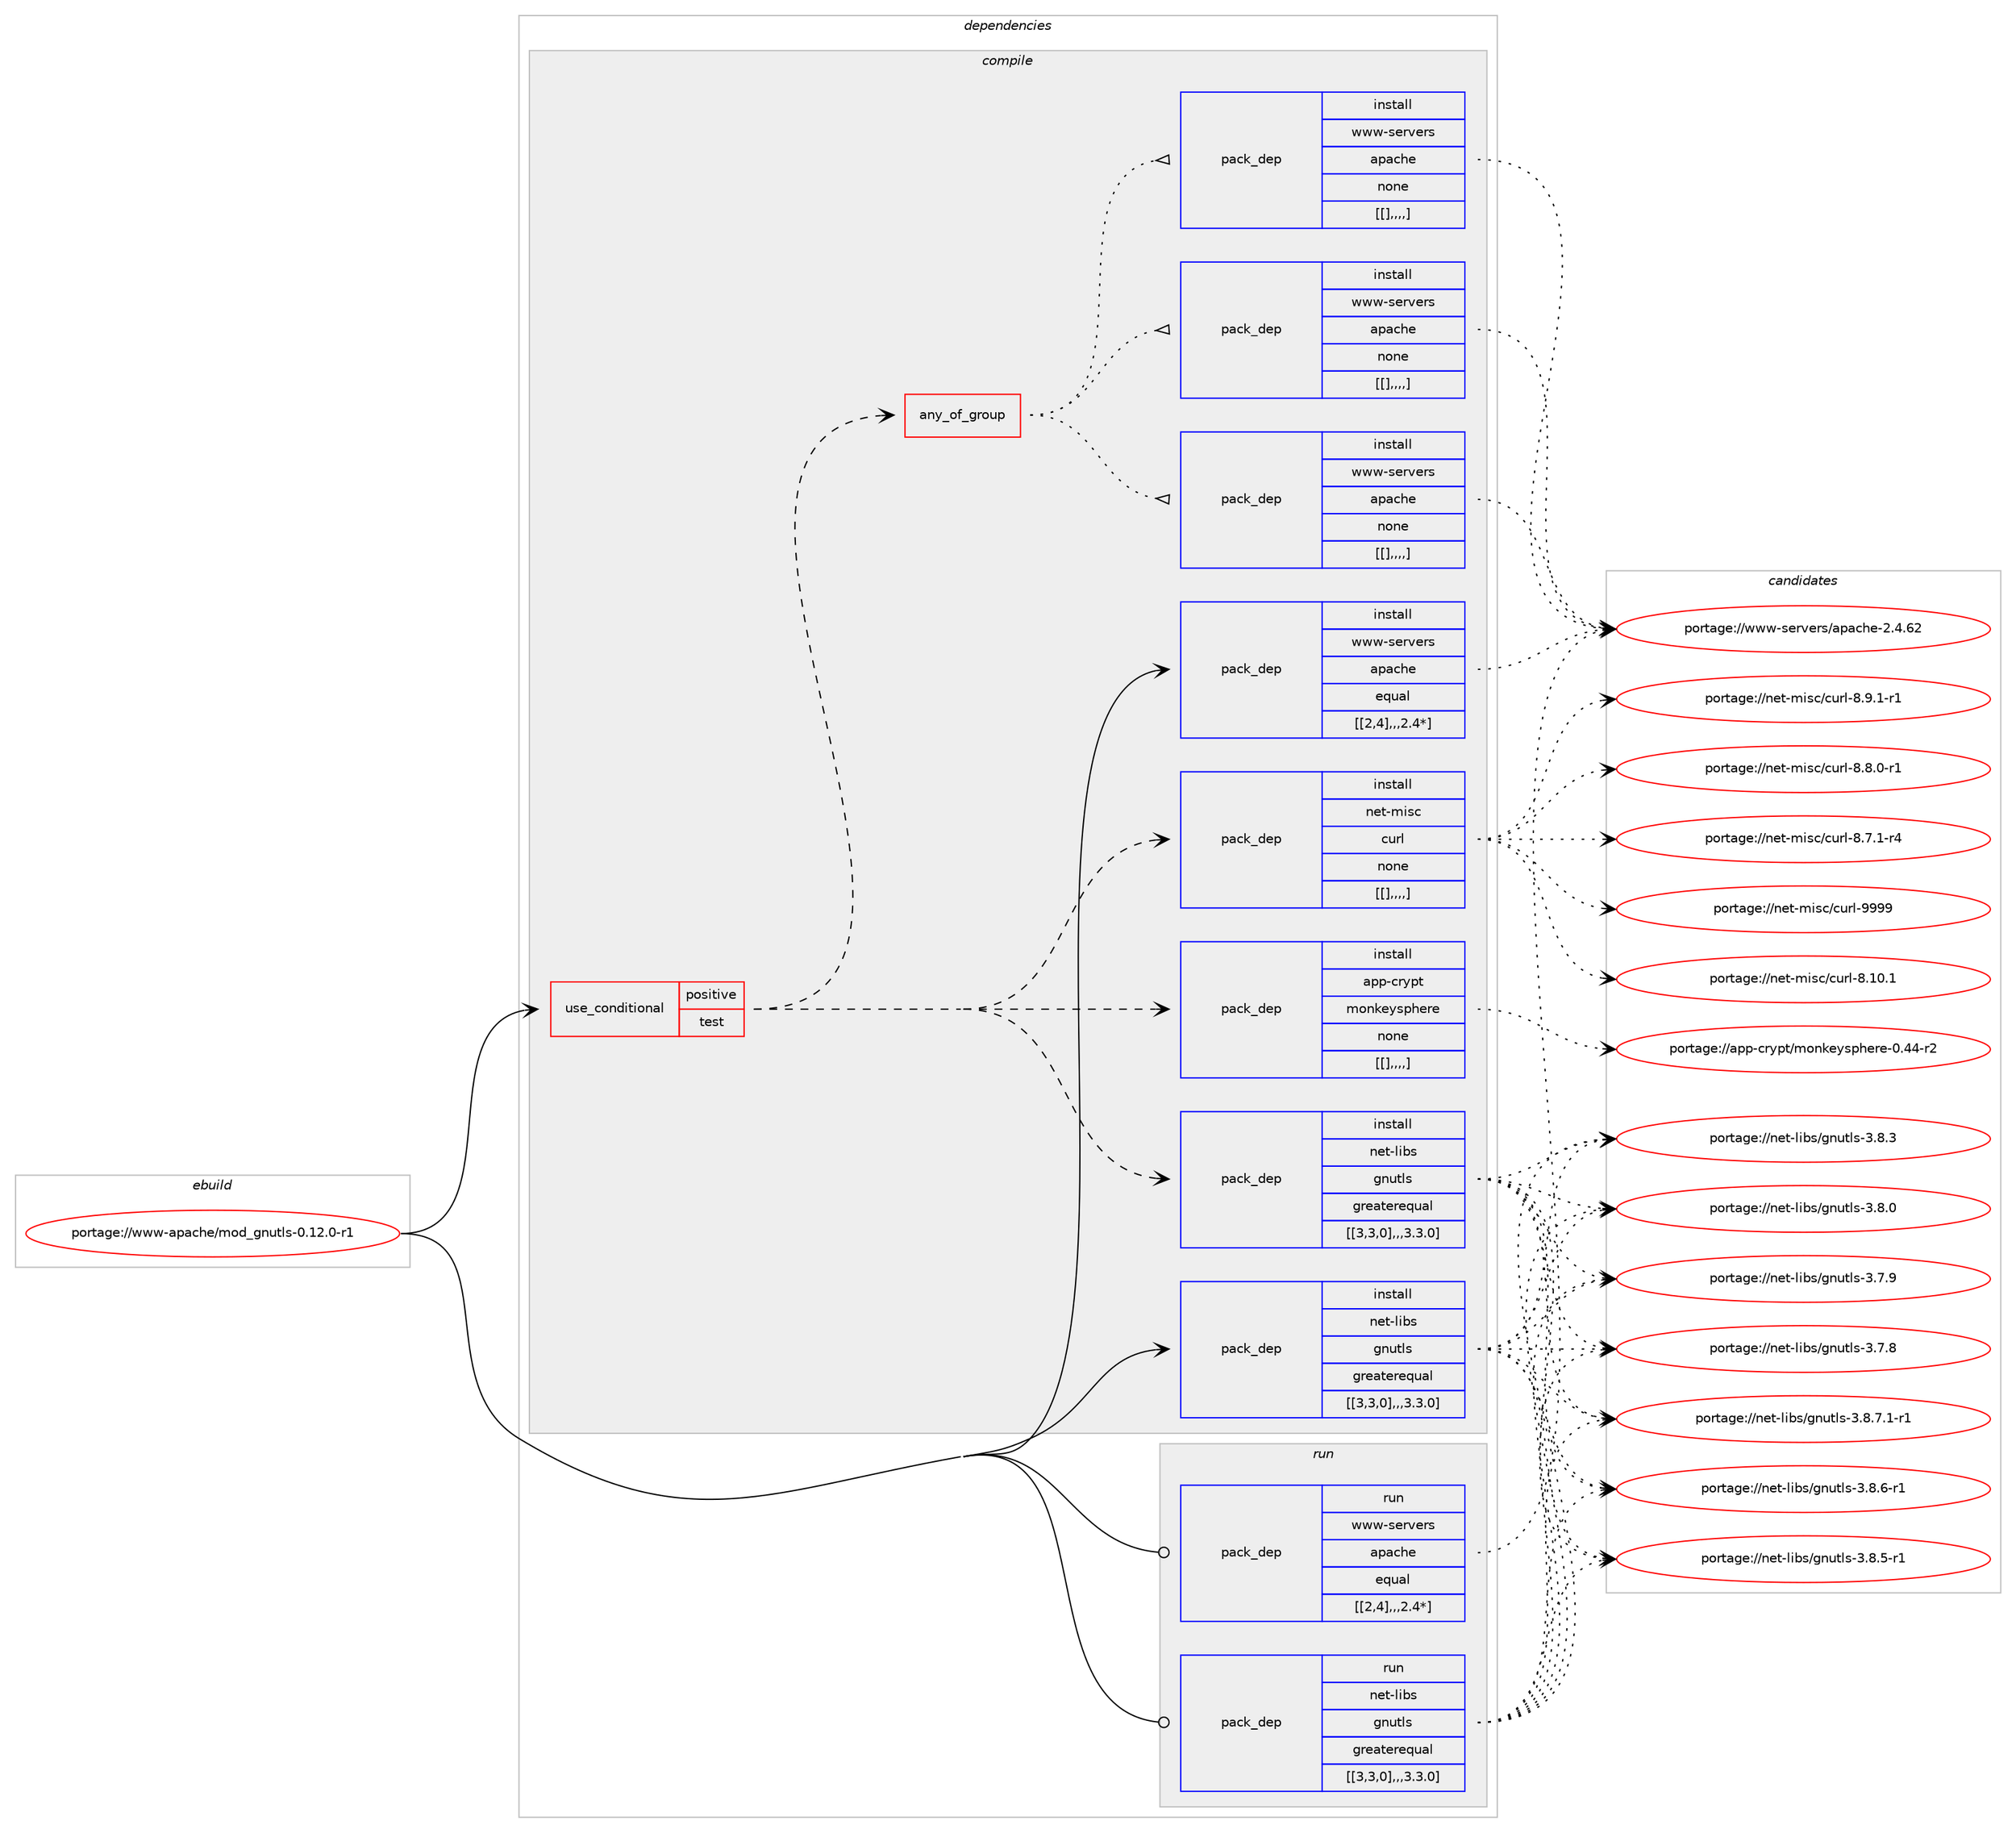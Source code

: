 digraph prolog {

# *************
# Graph options
# *************

newrank=true;
concentrate=true;
compound=true;
graph [rankdir=LR,fontname=Helvetica,fontsize=10,ranksep=1.5];#, ranksep=2.5, nodesep=0.2];
edge  [arrowhead=vee];
node  [fontname=Helvetica,fontsize=10];

# **********
# The ebuild
# **********

subgraph cluster_leftcol {
color=gray;
label=<<i>ebuild</i>>;
id [label="portage://www-apache/mod_gnutls-0.12.0-r1", color=red, width=4, href="../www-apache/mod_gnutls-0.12.0-r1.svg"];
}

# ****************
# The dependencies
# ****************

subgraph cluster_midcol {
color=gray;
label=<<i>dependencies</i>>;
subgraph cluster_compile {
fillcolor="#eeeeee";
style=filled;
label=<<i>compile</i>>;
subgraph cond123730 {
dependency458774 [label=<<TABLE BORDER="0" CELLBORDER="1" CELLSPACING="0" CELLPADDING="4"><TR><TD ROWSPAN="3" CELLPADDING="10">use_conditional</TD></TR><TR><TD>positive</TD></TR><TR><TD>test</TD></TR></TABLE>>, shape=none, color=red];
subgraph pack331792 {
dependency458775 [label=<<TABLE BORDER="0" CELLBORDER="1" CELLSPACING="0" CELLPADDING="4" WIDTH="220"><TR><TD ROWSPAN="6" CELLPADDING="30">pack_dep</TD></TR><TR><TD WIDTH="110">install</TD></TR><TR><TD>app-crypt</TD></TR><TR><TD>monkeysphere</TD></TR><TR><TD>none</TD></TR><TR><TD>[[],,,,]</TD></TR></TABLE>>, shape=none, color=blue];
}
dependency458774:e -> dependency458775:w [weight=20,style="dashed",arrowhead="vee"];
subgraph pack331793 {
dependency458776 [label=<<TABLE BORDER="0" CELLBORDER="1" CELLSPACING="0" CELLPADDING="4" WIDTH="220"><TR><TD ROWSPAN="6" CELLPADDING="30">pack_dep</TD></TR><TR><TD WIDTH="110">install</TD></TR><TR><TD>net-libs</TD></TR><TR><TD>gnutls</TD></TR><TR><TD>greaterequal</TD></TR><TR><TD>[[3,3,0],,,3.3.0]</TD></TR></TABLE>>, shape=none, color=blue];
}
dependency458774:e -> dependency458776:w [weight=20,style="dashed",arrowhead="vee"];
subgraph pack331794 {
dependency458777 [label=<<TABLE BORDER="0" CELLBORDER="1" CELLSPACING="0" CELLPADDING="4" WIDTH="220"><TR><TD ROWSPAN="6" CELLPADDING="30">pack_dep</TD></TR><TR><TD WIDTH="110">install</TD></TR><TR><TD>net-misc</TD></TR><TR><TD>curl</TD></TR><TR><TD>none</TD></TR><TR><TD>[[],,,,]</TD></TR></TABLE>>, shape=none, color=blue];
}
dependency458774:e -> dependency458777:w [weight=20,style="dashed",arrowhead="vee"];
subgraph any3047 {
dependency458778 [label=<<TABLE BORDER="0" CELLBORDER="1" CELLSPACING="0" CELLPADDING="4"><TR><TD CELLPADDING="10">any_of_group</TD></TR></TABLE>>, shape=none, color=red];subgraph pack331795 {
dependency458779 [label=<<TABLE BORDER="0" CELLBORDER="1" CELLSPACING="0" CELLPADDING="4" WIDTH="220"><TR><TD ROWSPAN="6" CELLPADDING="30">pack_dep</TD></TR><TR><TD WIDTH="110">install</TD></TR><TR><TD>www-servers</TD></TR><TR><TD>apache</TD></TR><TR><TD>none</TD></TR><TR><TD>[[],,,,]</TD></TR></TABLE>>, shape=none, color=blue];
}
dependency458778:e -> dependency458779:w [weight=20,style="dotted",arrowhead="oinv"];
subgraph pack331796 {
dependency458780 [label=<<TABLE BORDER="0" CELLBORDER="1" CELLSPACING="0" CELLPADDING="4" WIDTH="220"><TR><TD ROWSPAN="6" CELLPADDING="30">pack_dep</TD></TR><TR><TD WIDTH="110">install</TD></TR><TR><TD>www-servers</TD></TR><TR><TD>apache</TD></TR><TR><TD>none</TD></TR><TR><TD>[[],,,,]</TD></TR></TABLE>>, shape=none, color=blue];
}
dependency458778:e -> dependency458780:w [weight=20,style="dotted",arrowhead="oinv"];
subgraph pack331797 {
dependency458781 [label=<<TABLE BORDER="0" CELLBORDER="1" CELLSPACING="0" CELLPADDING="4" WIDTH="220"><TR><TD ROWSPAN="6" CELLPADDING="30">pack_dep</TD></TR><TR><TD WIDTH="110">install</TD></TR><TR><TD>www-servers</TD></TR><TR><TD>apache</TD></TR><TR><TD>none</TD></TR><TR><TD>[[],,,,]</TD></TR></TABLE>>, shape=none, color=blue];
}
dependency458778:e -> dependency458781:w [weight=20,style="dotted",arrowhead="oinv"];
}
dependency458774:e -> dependency458778:w [weight=20,style="dashed",arrowhead="vee"];
}
id:e -> dependency458774:w [weight=20,style="solid",arrowhead="vee"];
subgraph pack331798 {
dependency458782 [label=<<TABLE BORDER="0" CELLBORDER="1" CELLSPACING="0" CELLPADDING="4" WIDTH="220"><TR><TD ROWSPAN="6" CELLPADDING="30">pack_dep</TD></TR><TR><TD WIDTH="110">install</TD></TR><TR><TD>net-libs</TD></TR><TR><TD>gnutls</TD></TR><TR><TD>greaterequal</TD></TR><TR><TD>[[3,3,0],,,3.3.0]</TD></TR></TABLE>>, shape=none, color=blue];
}
id:e -> dependency458782:w [weight=20,style="solid",arrowhead="vee"];
subgraph pack331799 {
dependency458783 [label=<<TABLE BORDER="0" CELLBORDER="1" CELLSPACING="0" CELLPADDING="4" WIDTH="220"><TR><TD ROWSPAN="6" CELLPADDING="30">pack_dep</TD></TR><TR><TD WIDTH="110">install</TD></TR><TR><TD>www-servers</TD></TR><TR><TD>apache</TD></TR><TR><TD>equal</TD></TR><TR><TD>[[2,4],,,2.4*]</TD></TR></TABLE>>, shape=none, color=blue];
}
id:e -> dependency458783:w [weight=20,style="solid",arrowhead="vee"];
}
subgraph cluster_compileandrun {
fillcolor="#eeeeee";
style=filled;
label=<<i>compile and run</i>>;
}
subgraph cluster_run {
fillcolor="#eeeeee";
style=filled;
label=<<i>run</i>>;
subgraph pack331800 {
dependency458784 [label=<<TABLE BORDER="0" CELLBORDER="1" CELLSPACING="0" CELLPADDING="4" WIDTH="220"><TR><TD ROWSPAN="6" CELLPADDING="30">pack_dep</TD></TR><TR><TD WIDTH="110">run</TD></TR><TR><TD>net-libs</TD></TR><TR><TD>gnutls</TD></TR><TR><TD>greaterequal</TD></TR><TR><TD>[[3,3,0],,,3.3.0]</TD></TR></TABLE>>, shape=none, color=blue];
}
id:e -> dependency458784:w [weight=20,style="solid",arrowhead="odot"];
subgraph pack331801 {
dependency458785 [label=<<TABLE BORDER="0" CELLBORDER="1" CELLSPACING="0" CELLPADDING="4" WIDTH="220"><TR><TD ROWSPAN="6" CELLPADDING="30">pack_dep</TD></TR><TR><TD WIDTH="110">run</TD></TR><TR><TD>www-servers</TD></TR><TR><TD>apache</TD></TR><TR><TD>equal</TD></TR><TR><TD>[[2,4],,,2.4*]</TD></TR></TABLE>>, shape=none, color=blue];
}
id:e -> dependency458785:w [weight=20,style="solid",arrowhead="odot"];
}
}

# **************
# The candidates
# **************

subgraph cluster_choices {
rank=same;
color=gray;
label=<<i>candidates</i>>;

subgraph choice331792 {
color=black;
nodesep=1;
choice9711211245991141211121164710911111010710112111511210410111410145484652524511450 [label="portage://app-crypt/monkeysphere-0.44-r2", color=red, width=4,href="../app-crypt/monkeysphere-0.44-r2.svg"];
dependency458775:e -> choice9711211245991141211121164710911111010710112111511210410111410145484652524511450:w [style=dotted,weight="100"];
}
subgraph choice331793 {
color=black;
nodesep=1;
choice11010111645108105981154710311011711610811545514656465546494511449 [label="portage://net-libs/gnutls-3.8.7.1-r1", color=red, width=4,href="../net-libs/gnutls-3.8.7.1-r1.svg"];
choice1101011164510810598115471031101171161081154551465646544511449 [label="portage://net-libs/gnutls-3.8.6-r1", color=red, width=4,href="../net-libs/gnutls-3.8.6-r1.svg"];
choice1101011164510810598115471031101171161081154551465646534511449 [label="portage://net-libs/gnutls-3.8.5-r1", color=red, width=4,href="../net-libs/gnutls-3.8.5-r1.svg"];
choice110101116451081059811547103110117116108115455146564651 [label="portage://net-libs/gnutls-3.8.3", color=red, width=4,href="../net-libs/gnutls-3.8.3.svg"];
choice110101116451081059811547103110117116108115455146564648 [label="portage://net-libs/gnutls-3.8.0", color=red, width=4,href="../net-libs/gnutls-3.8.0.svg"];
choice110101116451081059811547103110117116108115455146554657 [label="portage://net-libs/gnutls-3.7.9", color=red, width=4,href="../net-libs/gnutls-3.7.9.svg"];
choice110101116451081059811547103110117116108115455146554656 [label="portage://net-libs/gnutls-3.7.8", color=red, width=4,href="../net-libs/gnutls-3.7.8.svg"];
dependency458776:e -> choice11010111645108105981154710311011711610811545514656465546494511449:w [style=dotted,weight="100"];
dependency458776:e -> choice1101011164510810598115471031101171161081154551465646544511449:w [style=dotted,weight="100"];
dependency458776:e -> choice1101011164510810598115471031101171161081154551465646534511449:w [style=dotted,weight="100"];
dependency458776:e -> choice110101116451081059811547103110117116108115455146564651:w [style=dotted,weight="100"];
dependency458776:e -> choice110101116451081059811547103110117116108115455146564648:w [style=dotted,weight="100"];
dependency458776:e -> choice110101116451081059811547103110117116108115455146554657:w [style=dotted,weight="100"];
dependency458776:e -> choice110101116451081059811547103110117116108115455146554656:w [style=dotted,weight="100"];
}
subgraph choice331794 {
color=black;
nodesep=1;
choice110101116451091051159947991171141084557575757 [label="portage://net-misc/curl-9999", color=red, width=4,href="../net-misc/curl-9999.svg"];
choice1101011164510910511599479911711410845564649484649 [label="portage://net-misc/curl-8.10.1", color=red, width=4,href="../net-misc/curl-8.10.1.svg"];
choice110101116451091051159947991171141084556465746494511449 [label="portage://net-misc/curl-8.9.1-r1", color=red, width=4,href="../net-misc/curl-8.9.1-r1.svg"];
choice110101116451091051159947991171141084556465646484511449 [label="portage://net-misc/curl-8.8.0-r1", color=red, width=4,href="../net-misc/curl-8.8.0-r1.svg"];
choice110101116451091051159947991171141084556465546494511452 [label="portage://net-misc/curl-8.7.1-r4", color=red, width=4,href="../net-misc/curl-8.7.1-r4.svg"];
dependency458777:e -> choice110101116451091051159947991171141084557575757:w [style=dotted,weight="100"];
dependency458777:e -> choice1101011164510910511599479911711410845564649484649:w [style=dotted,weight="100"];
dependency458777:e -> choice110101116451091051159947991171141084556465746494511449:w [style=dotted,weight="100"];
dependency458777:e -> choice110101116451091051159947991171141084556465646484511449:w [style=dotted,weight="100"];
dependency458777:e -> choice110101116451091051159947991171141084556465546494511452:w [style=dotted,weight="100"];
}
subgraph choice331795 {
color=black;
nodesep=1;
choice119119119451151011141181011141154797112979910410145504652465450 [label="portage://www-servers/apache-2.4.62", color=red, width=4,href="../www-servers/apache-2.4.62.svg"];
dependency458779:e -> choice119119119451151011141181011141154797112979910410145504652465450:w [style=dotted,weight="100"];
}
subgraph choice331796 {
color=black;
nodesep=1;
choice119119119451151011141181011141154797112979910410145504652465450 [label="portage://www-servers/apache-2.4.62", color=red, width=4,href="../www-servers/apache-2.4.62.svg"];
dependency458780:e -> choice119119119451151011141181011141154797112979910410145504652465450:w [style=dotted,weight="100"];
}
subgraph choice331797 {
color=black;
nodesep=1;
choice119119119451151011141181011141154797112979910410145504652465450 [label="portage://www-servers/apache-2.4.62", color=red, width=4,href="../www-servers/apache-2.4.62.svg"];
dependency458781:e -> choice119119119451151011141181011141154797112979910410145504652465450:w [style=dotted,weight="100"];
}
subgraph choice331798 {
color=black;
nodesep=1;
choice11010111645108105981154710311011711610811545514656465546494511449 [label="portage://net-libs/gnutls-3.8.7.1-r1", color=red, width=4,href="../net-libs/gnutls-3.8.7.1-r1.svg"];
choice1101011164510810598115471031101171161081154551465646544511449 [label="portage://net-libs/gnutls-3.8.6-r1", color=red, width=4,href="../net-libs/gnutls-3.8.6-r1.svg"];
choice1101011164510810598115471031101171161081154551465646534511449 [label="portage://net-libs/gnutls-3.8.5-r1", color=red, width=4,href="../net-libs/gnutls-3.8.5-r1.svg"];
choice110101116451081059811547103110117116108115455146564651 [label="portage://net-libs/gnutls-3.8.3", color=red, width=4,href="../net-libs/gnutls-3.8.3.svg"];
choice110101116451081059811547103110117116108115455146564648 [label="portage://net-libs/gnutls-3.8.0", color=red, width=4,href="../net-libs/gnutls-3.8.0.svg"];
choice110101116451081059811547103110117116108115455146554657 [label="portage://net-libs/gnutls-3.7.9", color=red, width=4,href="../net-libs/gnutls-3.7.9.svg"];
choice110101116451081059811547103110117116108115455146554656 [label="portage://net-libs/gnutls-3.7.8", color=red, width=4,href="../net-libs/gnutls-3.7.8.svg"];
dependency458782:e -> choice11010111645108105981154710311011711610811545514656465546494511449:w [style=dotted,weight="100"];
dependency458782:e -> choice1101011164510810598115471031101171161081154551465646544511449:w [style=dotted,weight="100"];
dependency458782:e -> choice1101011164510810598115471031101171161081154551465646534511449:w [style=dotted,weight="100"];
dependency458782:e -> choice110101116451081059811547103110117116108115455146564651:w [style=dotted,weight="100"];
dependency458782:e -> choice110101116451081059811547103110117116108115455146564648:w [style=dotted,weight="100"];
dependency458782:e -> choice110101116451081059811547103110117116108115455146554657:w [style=dotted,weight="100"];
dependency458782:e -> choice110101116451081059811547103110117116108115455146554656:w [style=dotted,weight="100"];
}
subgraph choice331799 {
color=black;
nodesep=1;
choice119119119451151011141181011141154797112979910410145504652465450 [label="portage://www-servers/apache-2.4.62", color=red, width=4,href="../www-servers/apache-2.4.62.svg"];
dependency458783:e -> choice119119119451151011141181011141154797112979910410145504652465450:w [style=dotted,weight="100"];
}
subgraph choice331800 {
color=black;
nodesep=1;
choice11010111645108105981154710311011711610811545514656465546494511449 [label="portage://net-libs/gnutls-3.8.7.1-r1", color=red, width=4,href="../net-libs/gnutls-3.8.7.1-r1.svg"];
choice1101011164510810598115471031101171161081154551465646544511449 [label="portage://net-libs/gnutls-3.8.6-r1", color=red, width=4,href="../net-libs/gnutls-3.8.6-r1.svg"];
choice1101011164510810598115471031101171161081154551465646534511449 [label="portage://net-libs/gnutls-3.8.5-r1", color=red, width=4,href="../net-libs/gnutls-3.8.5-r1.svg"];
choice110101116451081059811547103110117116108115455146564651 [label="portage://net-libs/gnutls-3.8.3", color=red, width=4,href="../net-libs/gnutls-3.8.3.svg"];
choice110101116451081059811547103110117116108115455146564648 [label="portage://net-libs/gnutls-3.8.0", color=red, width=4,href="../net-libs/gnutls-3.8.0.svg"];
choice110101116451081059811547103110117116108115455146554657 [label="portage://net-libs/gnutls-3.7.9", color=red, width=4,href="../net-libs/gnutls-3.7.9.svg"];
choice110101116451081059811547103110117116108115455146554656 [label="portage://net-libs/gnutls-3.7.8", color=red, width=4,href="../net-libs/gnutls-3.7.8.svg"];
dependency458784:e -> choice11010111645108105981154710311011711610811545514656465546494511449:w [style=dotted,weight="100"];
dependency458784:e -> choice1101011164510810598115471031101171161081154551465646544511449:w [style=dotted,weight="100"];
dependency458784:e -> choice1101011164510810598115471031101171161081154551465646534511449:w [style=dotted,weight="100"];
dependency458784:e -> choice110101116451081059811547103110117116108115455146564651:w [style=dotted,weight="100"];
dependency458784:e -> choice110101116451081059811547103110117116108115455146564648:w [style=dotted,weight="100"];
dependency458784:e -> choice110101116451081059811547103110117116108115455146554657:w [style=dotted,weight="100"];
dependency458784:e -> choice110101116451081059811547103110117116108115455146554656:w [style=dotted,weight="100"];
}
subgraph choice331801 {
color=black;
nodesep=1;
choice119119119451151011141181011141154797112979910410145504652465450 [label="portage://www-servers/apache-2.4.62", color=red, width=4,href="../www-servers/apache-2.4.62.svg"];
dependency458785:e -> choice119119119451151011141181011141154797112979910410145504652465450:w [style=dotted,weight="100"];
}
}

}
